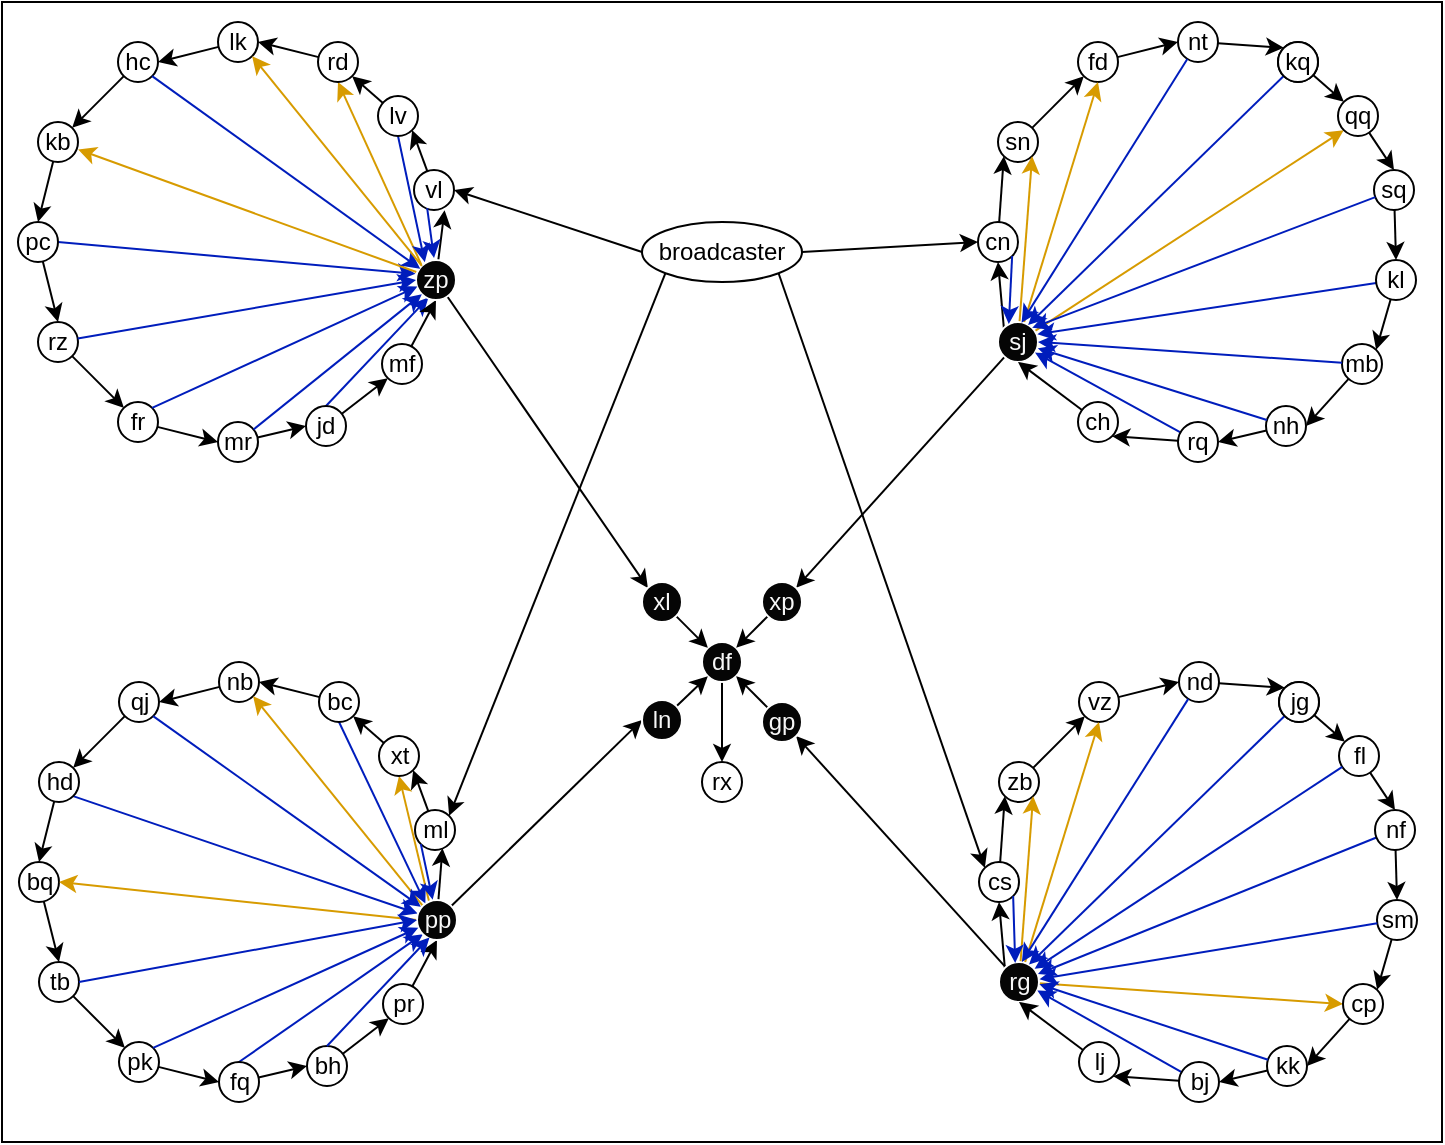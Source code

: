 <mxfile version="22.1.2" type="device">
  <diagram name="Page-1" id="7h99E_FBtP_rNtK2KSog">
    <mxGraphModel dx="1149" dy="997" grid="1" gridSize="10" guides="1" tooltips="1" connect="1" arrows="1" fold="1" page="1" pageScale="1" pageWidth="827" pageHeight="1169" math="0" shadow="0">
      <root>
        <mxCell id="0" />
        <mxCell id="1" parent="0" />
        <mxCell id="vLFiFbukNMR0kvkJJkpE-288" value="" style="rounded=0;whiteSpace=wrap;html=1;" vertex="1" parent="1">
          <mxGeometry x="80" y="30" width="720" height="570" as="geometry" />
        </mxCell>
        <mxCell id="vLFiFbukNMR0kvkJJkpE-280" style="edgeStyle=none;rounded=0;orthogonalLoop=1;jettySize=auto;html=1;entryX=1;entryY=0.5;entryDx=0;entryDy=0;exitX=0;exitY=0.5;exitDx=0;exitDy=0;" edge="1" parent="1" source="vLFiFbukNMR0kvkJJkpE-1" target="vLFiFbukNMR0kvkJJkpE-21">
          <mxGeometry relative="1" as="geometry">
            <mxPoint x="350" y="150" as="targetPoint" />
          </mxGeometry>
        </mxCell>
        <mxCell id="vLFiFbukNMR0kvkJJkpE-281" style="edgeStyle=none;rounded=0;orthogonalLoop=1;jettySize=auto;html=1;entryX=1;entryY=0;entryDx=0;entryDy=0;exitX=0;exitY=1;exitDx=0;exitDy=0;" edge="1" parent="1" source="vLFiFbukNMR0kvkJJkpE-1" target="vLFiFbukNMR0kvkJJkpE-83">
          <mxGeometry relative="1" as="geometry" />
        </mxCell>
        <mxCell id="vLFiFbukNMR0kvkJJkpE-282" style="edgeStyle=none;rounded=0;orthogonalLoop=1;jettySize=auto;html=1;entryX=0;entryY=0.5;entryDx=0;entryDy=0;exitX=1;exitY=0.5;exitDx=0;exitDy=0;" edge="1" parent="1" source="vLFiFbukNMR0kvkJJkpE-1" target="vLFiFbukNMR0kvkJJkpE-158">
          <mxGeometry relative="1" as="geometry" />
        </mxCell>
        <mxCell id="vLFiFbukNMR0kvkJJkpE-283" style="edgeStyle=none;rounded=0;orthogonalLoop=1;jettySize=auto;html=1;entryX=0;entryY=0;entryDx=0;entryDy=0;exitX=1;exitY=1;exitDx=0;exitDy=0;" edge="1" parent="1" source="vLFiFbukNMR0kvkJJkpE-1" target="vLFiFbukNMR0kvkJJkpE-223">
          <mxGeometry relative="1" as="geometry" />
        </mxCell>
        <mxCell id="vLFiFbukNMR0kvkJJkpE-1" value="broadcaster" style="ellipse;whiteSpace=wrap;html=1;" vertex="1" parent="1">
          <mxGeometry x="400" y="140" width="80" height="30" as="geometry" />
        </mxCell>
        <mxCell id="vLFiFbukNMR0kvkJJkpE-49" style="edgeStyle=none;rounded=0;orthogonalLoop=1;jettySize=auto;html=1;entryX=1;entryY=0.5;entryDx=0;entryDy=0;" edge="1" parent="1" source="vLFiFbukNMR0kvkJJkpE-2" target="vLFiFbukNMR0kvkJJkpE-12">
          <mxGeometry relative="1" as="geometry" />
        </mxCell>
        <mxCell id="vLFiFbukNMR0kvkJJkpE-2" value="lk" style="ellipse;whiteSpace=wrap;html=1;" vertex="1" parent="1">
          <mxGeometry x="188" y="40" width="20" height="20" as="geometry" />
        </mxCell>
        <mxCell id="vLFiFbukNMR0kvkJJkpE-50" style="edgeStyle=none;rounded=0;orthogonalLoop=1;jettySize=auto;html=1;entryX=1;entryY=0;entryDx=0;entryDy=0;" edge="1" parent="1" source="vLFiFbukNMR0kvkJJkpE-12" target="vLFiFbukNMR0kvkJJkpE-13">
          <mxGeometry relative="1" as="geometry" />
        </mxCell>
        <mxCell id="vLFiFbukNMR0kvkJJkpE-12" value="hc" style="ellipse;whiteSpace=wrap;html=1;" vertex="1" parent="1">
          <mxGeometry x="138" y="50" width="20" height="20" as="geometry" />
        </mxCell>
        <mxCell id="vLFiFbukNMR0kvkJJkpE-51" style="edgeStyle=none;rounded=0;orthogonalLoop=1;jettySize=auto;html=1;entryX=0.5;entryY=0;entryDx=0;entryDy=0;" edge="1" parent="1" source="vLFiFbukNMR0kvkJJkpE-13" target="vLFiFbukNMR0kvkJJkpE-14">
          <mxGeometry relative="1" as="geometry" />
        </mxCell>
        <mxCell id="vLFiFbukNMR0kvkJJkpE-13" value="kb" style="ellipse;whiteSpace=wrap;html=1;" vertex="1" parent="1">
          <mxGeometry x="98" y="90" width="20" height="20" as="geometry" />
        </mxCell>
        <mxCell id="vLFiFbukNMR0kvkJJkpE-52" style="edgeStyle=none;rounded=0;orthogonalLoop=1;jettySize=auto;html=1;entryX=0.5;entryY=0;entryDx=0;entryDy=0;" edge="1" parent="1" source="vLFiFbukNMR0kvkJJkpE-14" target="vLFiFbukNMR0kvkJJkpE-15">
          <mxGeometry relative="1" as="geometry" />
        </mxCell>
        <mxCell id="vLFiFbukNMR0kvkJJkpE-101" style="edgeStyle=none;rounded=0;orthogonalLoop=1;jettySize=auto;html=1;exitX=1;exitY=0.5;exitDx=0;exitDy=0;entryX=-0.012;entryY=0.346;entryDx=0;entryDy=0;entryPerimeter=0;fillColor=#0050ef;strokeColor=#001DBC;" edge="1" parent="1" source="vLFiFbukNMR0kvkJJkpE-14" target="vLFiFbukNMR0kvkJJkpE-20">
          <mxGeometry relative="1" as="geometry" />
        </mxCell>
        <mxCell id="vLFiFbukNMR0kvkJJkpE-14" value="pc" style="ellipse;whiteSpace=wrap;html=1;" vertex="1" parent="1">
          <mxGeometry x="88" y="140" width="20" height="20" as="geometry" />
        </mxCell>
        <mxCell id="vLFiFbukNMR0kvkJJkpE-53" style="edgeStyle=none;rounded=0;orthogonalLoop=1;jettySize=auto;html=1;entryX=0;entryY=0;entryDx=0;entryDy=0;" edge="1" parent="1" source="vLFiFbukNMR0kvkJJkpE-15" target="vLFiFbukNMR0kvkJJkpE-16">
          <mxGeometry relative="1" as="geometry" />
        </mxCell>
        <mxCell id="vLFiFbukNMR0kvkJJkpE-15" value="rz" style="ellipse;whiteSpace=wrap;html=1;" vertex="1" parent="1">
          <mxGeometry x="98" y="190" width="20" height="20" as="geometry" />
        </mxCell>
        <mxCell id="vLFiFbukNMR0kvkJJkpE-54" style="edgeStyle=none;rounded=0;orthogonalLoop=1;jettySize=auto;html=1;entryX=0;entryY=0.5;entryDx=0;entryDy=0;" edge="1" parent="1" source="vLFiFbukNMR0kvkJJkpE-16" target="vLFiFbukNMR0kvkJJkpE-17">
          <mxGeometry relative="1" as="geometry" />
        </mxCell>
        <mxCell id="vLFiFbukNMR0kvkJJkpE-16" value="fr" style="ellipse;whiteSpace=wrap;html=1;" vertex="1" parent="1">
          <mxGeometry x="138" y="230" width="20" height="20" as="geometry" />
        </mxCell>
        <mxCell id="vLFiFbukNMR0kvkJJkpE-55" style="edgeStyle=none;rounded=0;orthogonalLoop=1;jettySize=auto;html=1;entryX=0;entryY=0.5;entryDx=0;entryDy=0;" edge="1" parent="1" source="vLFiFbukNMR0kvkJJkpE-17" target="vLFiFbukNMR0kvkJJkpE-18">
          <mxGeometry relative="1" as="geometry" />
        </mxCell>
        <mxCell id="vLFiFbukNMR0kvkJJkpE-17" value="mr" style="ellipse;whiteSpace=wrap;html=1;" vertex="1" parent="1">
          <mxGeometry x="188" y="240" width="20" height="20" as="geometry" />
        </mxCell>
        <mxCell id="vLFiFbukNMR0kvkJJkpE-56" style="edgeStyle=none;rounded=0;orthogonalLoop=1;jettySize=auto;html=1;entryX=0;entryY=1;entryDx=0;entryDy=0;" edge="1" parent="1" source="vLFiFbukNMR0kvkJJkpE-18" target="vLFiFbukNMR0kvkJJkpE-19">
          <mxGeometry relative="1" as="geometry" />
        </mxCell>
        <mxCell id="vLFiFbukNMR0kvkJJkpE-104" style="edgeStyle=none;rounded=0;orthogonalLoop=1;jettySize=auto;html=1;exitX=0.5;exitY=0;exitDx=0;exitDy=0;entryX=0.311;entryY=0.94;entryDx=0;entryDy=0;entryPerimeter=0;fillColor=#0050ef;strokeColor=#001DBC;" edge="1" parent="1" source="vLFiFbukNMR0kvkJJkpE-18" target="vLFiFbukNMR0kvkJJkpE-20">
          <mxGeometry relative="1" as="geometry" />
        </mxCell>
        <mxCell id="vLFiFbukNMR0kvkJJkpE-18" value="jd" style="ellipse;whiteSpace=wrap;html=1;" vertex="1" parent="1">
          <mxGeometry x="232" y="232" width="20" height="20" as="geometry" />
        </mxCell>
        <mxCell id="vLFiFbukNMR0kvkJJkpE-57" style="edgeStyle=none;rounded=0;orthogonalLoop=1;jettySize=auto;html=1;entryX=0.5;entryY=1;entryDx=0;entryDy=0;" edge="1" parent="1" source="vLFiFbukNMR0kvkJJkpE-19" target="vLFiFbukNMR0kvkJJkpE-20">
          <mxGeometry relative="1" as="geometry" />
        </mxCell>
        <mxCell id="vLFiFbukNMR0kvkJJkpE-19" value="mf" style="ellipse;whiteSpace=wrap;html=1;" vertex="1" parent="1">
          <mxGeometry x="270" y="201" width="20" height="20" as="geometry" />
        </mxCell>
        <mxCell id="vLFiFbukNMR0kvkJJkpE-58" style="edgeStyle=none;rounded=0;orthogonalLoop=1;jettySize=auto;html=1;entryX=0.764;entryY=1.005;entryDx=0;entryDy=0;entryPerimeter=0;" edge="1" parent="1" source="vLFiFbukNMR0kvkJJkpE-20" target="vLFiFbukNMR0kvkJJkpE-21">
          <mxGeometry relative="1" as="geometry" />
        </mxCell>
        <mxCell id="vLFiFbukNMR0kvkJJkpE-106" style="edgeStyle=none;rounded=0;orthogonalLoop=1;jettySize=auto;html=1;exitX=0;exitY=0;exitDx=0;exitDy=0;entryX=0.5;entryY=1;entryDx=0;entryDy=0;fillColor=#ffe6cc;strokeColor=#d79b00;" edge="1" parent="1" source="vLFiFbukNMR0kvkJJkpE-20" target="vLFiFbukNMR0kvkJJkpE-23">
          <mxGeometry relative="1" as="geometry" />
        </mxCell>
        <mxCell id="vLFiFbukNMR0kvkJJkpE-107" style="edgeStyle=none;rounded=0;orthogonalLoop=1;jettySize=auto;html=1;exitX=0.008;exitY=0.301;exitDx=0;exitDy=0;entryX=1.004;entryY=0.686;entryDx=0;entryDy=0;exitPerimeter=0;entryPerimeter=0;fillColor=#ffe6cc;strokeColor=#d79b00;" edge="1" parent="1" source="vLFiFbukNMR0kvkJJkpE-20" target="vLFiFbukNMR0kvkJJkpE-13">
          <mxGeometry relative="1" as="geometry" />
        </mxCell>
        <mxCell id="vLFiFbukNMR0kvkJJkpE-270" style="edgeStyle=none;rounded=0;orthogonalLoop=1;jettySize=auto;html=1;entryX=0;entryY=0;entryDx=0;entryDy=0;" edge="1" parent="1" source="vLFiFbukNMR0kvkJJkpE-20" target="vLFiFbukNMR0kvkJJkpE-268">
          <mxGeometry relative="1" as="geometry" />
        </mxCell>
        <mxCell id="vLFiFbukNMR0kvkJJkpE-20" value="zp" style="ellipse;whiteSpace=wrap;html=1;fillStyle=auto;fillColor=#050505;strokeColor=#FFFFFF;fontColor=#F7F7F7;" vertex="1" parent="1">
          <mxGeometry x="287" y="159" width="20" height="20" as="geometry" />
        </mxCell>
        <mxCell id="vLFiFbukNMR0kvkJJkpE-59" style="edgeStyle=none;rounded=0;orthogonalLoop=1;jettySize=auto;html=1;entryX=1;entryY=1;entryDx=0;entryDy=0;" edge="1" parent="1" source="vLFiFbukNMR0kvkJJkpE-21" target="vLFiFbukNMR0kvkJJkpE-22">
          <mxGeometry relative="1" as="geometry" />
        </mxCell>
        <mxCell id="vLFiFbukNMR0kvkJJkpE-21" value="vl" style="ellipse;whiteSpace=wrap;html=1;" vertex="1" parent="1">
          <mxGeometry x="286" y="114" width="20" height="20" as="geometry" />
        </mxCell>
        <mxCell id="vLFiFbukNMR0kvkJJkpE-60" style="edgeStyle=none;rounded=0;orthogonalLoop=1;jettySize=auto;html=1;entryX=1;entryY=1;entryDx=0;entryDy=0;" edge="1" parent="1" source="vLFiFbukNMR0kvkJJkpE-22" target="vLFiFbukNMR0kvkJJkpE-23">
          <mxGeometry relative="1" as="geometry" />
        </mxCell>
        <mxCell id="vLFiFbukNMR0kvkJJkpE-99" style="edgeStyle=none;rounded=0;orthogonalLoop=1;jettySize=auto;html=1;exitX=0.5;exitY=1;exitDx=0;exitDy=0;entryX=0.22;entryY=0.054;entryDx=0;entryDy=0;entryPerimeter=0;fillColor=#0050ef;strokeColor=#001DBC;" edge="1" parent="1" source="vLFiFbukNMR0kvkJJkpE-22" target="vLFiFbukNMR0kvkJJkpE-20">
          <mxGeometry relative="1" as="geometry">
            <mxPoint x="290" y="160" as="targetPoint" />
          </mxGeometry>
        </mxCell>
        <mxCell id="vLFiFbukNMR0kvkJJkpE-22" value="lv" style="ellipse;whiteSpace=wrap;html=1;" vertex="1" parent="1">
          <mxGeometry x="268" y="77" width="20" height="20" as="geometry" />
        </mxCell>
        <mxCell id="vLFiFbukNMR0kvkJJkpE-61" style="edgeStyle=none;rounded=0;orthogonalLoop=1;jettySize=auto;html=1;entryX=1;entryY=0.5;entryDx=0;entryDy=0;" edge="1" parent="1" source="vLFiFbukNMR0kvkJJkpE-23" target="vLFiFbukNMR0kvkJJkpE-2">
          <mxGeometry relative="1" as="geometry" />
        </mxCell>
        <mxCell id="vLFiFbukNMR0kvkJJkpE-23" value="rd" style="ellipse;whiteSpace=wrap;html=1;" vertex="1" parent="1">
          <mxGeometry x="238" y="50" width="20" height="20" as="geometry" />
        </mxCell>
        <mxCell id="vLFiFbukNMR0kvkJJkpE-62" style="edgeStyle=none;rounded=0;orthogonalLoop=1;jettySize=auto;html=1;entryX=1;entryY=0.5;entryDx=0;entryDy=0;" edge="1" parent="1" source="vLFiFbukNMR0kvkJJkpE-63" target="vLFiFbukNMR0kvkJJkpE-65">
          <mxGeometry relative="1" as="geometry" />
        </mxCell>
        <mxCell id="vLFiFbukNMR0kvkJJkpE-63" value="nb" style="ellipse;whiteSpace=wrap;html=1;" vertex="1" parent="1">
          <mxGeometry x="188.5" y="360" width="20" height="20" as="geometry" />
        </mxCell>
        <mxCell id="vLFiFbukNMR0kvkJJkpE-64" style="edgeStyle=none;rounded=0;orthogonalLoop=1;jettySize=auto;html=1;entryX=1;entryY=0;entryDx=0;entryDy=0;" edge="1" parent="1" source="vLFiFbukNMR0kvkJJkpE-65" target="vLFiFbukNMR0kvkJJkpE-67">
          <mxGeometry relative="1" as="geometry" />
        </mxCell>
        <mxCell id="vLFiFbukNMR0kvkJJkpE-65" value="qj" style="ellipse;whiteSpace=wrap;html=1;" vertex="1" parent="1">
          <mxGeometry x="138.5" y="370" width="20" height="20" as="geometry" />
        </mxCell>
        <mxCell id="vLFiFbukNMR0kvkJJkpE-66" style="edgeStyle=none;rounded=0;orthogonalLoop=1;jettySize=auto;html=1;entryX=0.5;entryY=0;entryDx=0;entryDy=0;" edge="1" parent="1" source="vLFiFbukNMR0kvkJJkpE-67" target="vLFiFbukNMR0kvkJJkpE-69">
          <mxGeometry relative="1" as="geometry" />
        </mxCell>
        <mxCell id="vLFiFbukNMR0kvkJJkpE-141" style="edgeStyle=none;rounded=0;orthogonalLoop=1;jettySize=auto;html=1;exitX=1;exitY=1;exitDx=0;exitDy=0;entryX=0.016;entryY=0.339;entryDx=0;entryDy=0;entryPerimeter=0;fillColor=#0050ef;strokeColor=#001DBC;" edge="1" parent="1" source="vLFiFbukNMR0kvkJJkpE-67" target="vLFiFbukNMR0kvkJJkpE-81">
          <mxGeometry relative="1" as="geometry" />
        </mxCell>
        <mxCell id="vLFiFbukNMR0kvkJJkpE-67" value="hd" style="ellipse;whiteSpace=wrap;html=1;" vertex="1" parent="1">
          <mxGeometry x="98.5" y="410" width="20" height="20" as="geometry" />
        </mxCell>
        <mxCell id="vLFiFbukNMR0kvkJJkpE-68" style="edgeStyle=none;rounded=0;orthogonalLoop=1;jettySize=auto;html=1;entryX=0.5;entryY=0;entryDx=0;entryDy=0;" edge="1" parent="1" source="vLFiFbukNMR0kvkJJkpE-69" target="vLFiFbukNMR0kvkJJkpE-71">
          <mxGeometry relative="1" as="geometry" />
        </mxCell>
        <mxCell id="vLFiFbukNMR0kvkJJkpE-69" value="bq" style="ellipse;whiteSpace=wrap;html=1;" vertex="1" parent="1">
          <mxGeometry x="88.5" y="460" width="20" height="20" as="geometry" />
        </mxCell>
        <mxCell id="vLFiFbukNMR0kvkJJkpE-70" style="edgeStyle=none;rounded=0;orthogonalLoop=1;jettySize=auto;html=1;entryX=0;entryY=0;entryDx=0;entryDy=0;" edge="1" parent="1" source="vLFiFbukNMR0kvkJJkpE-71" target="vLFiFbukNMR0kvkJJkpE-73">
          <mxGeometry relative="1" as="geometry" />
        </mxCell>
        <mxCell id="vLFiFbukNMR0kvkJJkpE-71" value="tb" style="ellipse;whiteSpace=wrap;html=1;" vertex="1" parent="1">
          <mxGeometry x="98.5" y="510" width="20" height="20" as="geometry" />
        </mxCell>
        <mxCell id="vLFiFbukNMR0kvkJJkpE-72" style="edgeStyle=none;rounded=0;orthogonalLoop=1;jettySize=auto;html=1;entryX=0;entryY=0.5;entryDx=0;entryDy=0;" edge="1" parent="1" source="vLFiFbukNMR0kvkJJkpE-73" target="vLFiFbukNMR0kvkJJkpE-75">
          <mxGeometry relative="1" as="geometry" />
        </mxCell>
        <mxCell id="vLFiFbukNMR0kvkJJkpE-73" value="pk" style="ellipse;whiteSpace=wrap;html=1;" vertex="1" parent="1">
          <mxGeometry x="138.5" y="550" width="20" height="20" as="geometry" />
        </mxCell>
        <mxCell id="vLFiFbukNMR0kvkJJkpE-74" style="edgeStyle=none;rounded=0;orthogonalLoop=1;jettySize=auto;html=1;entryX=0;entryY=0.5;entryDx=0;entryDy=0;" edge="1" parent="1" source="vLFiFbukNMR0kvkJJkpE-75" target="vLFiFbukNMR0kvkJJkpE-77">
          <mxGeometry relative="1" as="geometry" />
        </mxCell>
        <mxCell id="vLFiFbukNMR0kvkJJkpE-144" style="edgeStyle=none;rounded=0;orthogonalLoop=1;jettySize=auto;html=1;exitX=0.5;exitY=0;exitDx=0;exitDy=0;entryX=0;entryY=1;entryDx=0;entryDy=0;fillColor=#0050ef;strokeColor=#001DBC;" edge="1" parent="1" source="vLFiFbukNMR0kvkJJkpE-75" target="vLFiFbukNMR0kvkJJkpE-81">
          <mxGeometry relative="1" as="geometry" />
        </mxCell>
        <mxCell id="vLFiFbukNMR0kvkJJkpE-75" value="fq" style="ellipse;whiteSpace=wrap;html=1;" vertex="1" parent="1">
          <mxGeometry x="188.5" y="560" width="20" height="20" as="geometry" />
        </mxCell>
        <mxCell id="vLFiFbukNMR0kvkJJkpE-76" style="edgeStyle=none;rounded=0;orthogonalLoop=1;jettySize=auto;html=1;entryX=0;entryY=1;entryDx=0;entryDy=0;" edge="1" parent="1" source="vLFiFbukNMR0kvkJJkpE-77" target="vLFiFbukNMR0kvkJJkpE-79">
          <mxGeometry relative="1" as="geometry" />
        </mxCell>
        <mxCell id="vLFiFbukNMR0kvkJJkpE-77" value="bh" style="ellipse;whiteSpace=wrap;html=1;" vertex="1" parent="1">
          <mxGeometry x="232.5" y="552" width="20" height="20" as="geometry" />
        </mxCell>
        <mxCell id="vLFiFbukNMR0kvkJJkpE-78" style="edgeStyle=none;rounded=0;orthogonalLoop=1;jettySize=auto;html=1;entryX=0.5;entryY=1;entryDx=0;entryDy=0;" edge="1" parent="1" source="vLFiFbukNMR0kvkJJkpE-79" target="vLFiFbukNMR0kvkJJkpE-81">
          <mxGeometry relative="1" as="geometry" />
        </mxCell>
        <mxCell id="vLFiFbukNMR0kvkJJkpE-79" value="pr" style="ellipse;whiteSpace=wrap;html=1;" vertex="1" parent="1">
          <mxGeometry x="270.5" y="521" width="20" height="20" as="geometry" />
        </mxCell>
        <mxCell id="vLFiFbukNMR0kvkJJkpE-80" style="edgeStyle=none;rounded=0;orthogonalLoop=1;jettySize=auto;html=1;entryX=0.686;entryY=0.956;entryDx=0;entryDy=0;entryPerimeter=0;" edge="1" parent="1" source="vLFiFbukNMR0kvkJJkpE-81" target="vLFiFbukNMR0kvkJJkpE-83">
          <mxGeometry relative="1" as="geometry" />
        </mxCell>
        <mxCell id="vLFiFbukNMR0kvkJJkpE-146" style="edgeStyle=none;rounded=0;orthogonalLoop=1;jettySize=auto;html=1;exitX=0.3;exitY=0.03;exitDx=0;exitDy=0;entryX=0.5;entryY=1;entryDx=0;entryDy=0;exitPerimeter=0;fillColor=#ffe6cc;strokeColor=#d79b00;" edge="1" parent="1" source="vLFiFbukNMR0kvkJJkpE-81" target="vLFiFbukNMR0kvkJJkpE-85">
          <mxGeometry relative="1" as="geometry" />
        </mxCell>
        <mxCell id="vLFiFbukNMR0kvkJJkpE-147" style="edgeStyle=none;rounded=0;orthogonalLoop=1;jettySize=auto;html=1;exitX=0;exitY=0;exitDx=0;exitDy=0;entryX=1;entryY=1;entryDx=0;entryDy=0;fillColor=#ffe6cc;strokeColor=#d79b00;" edge="1" parent="1" source="vLFiFbukNMR0kvkJJkpE-81" target="vLFiFbukNMR0kvkJJkpE-63">
          <mxGeometry relative="1" as="geometry" />
        </mxCell>
        <mxCell id="vLFiFbukNMR0kvkJJkpE-148" style="edgeStyle=none;rounded=0;orthogonalLoop=1;jettySize=auto;html=1;exitX=0;exitY=0.5;exitDx=0;exitDy=0;entryX=1;entryY=0.5;entryDx=0;entryDy=0;fillColor=#ffe6cc;strokeColor=#d79b00;" edge="1" parent="1" source="vLFiFbukNMR0kvkJJkpE-81" target="vLFiFbukNMR0kvkJJkpE-69">
          <mxGeometry relative="1" as="geometry" />
        </mxCell>
        <mxCell id="vLFiFbukNMR0kvkJJkpE-272" style="edgeStyle=none;rounded=0;orthogonalLoop=1;jettySize=auto;html=1;entryX=0;entryY=0.5;entryDx=0;entryDy=0;" edge="1" parent="1" source="vLFiFbukNMR0kvkJJkpE-81" target="vLFiFbukNMR0kvkJJkpE-271">
          <mxGeometry relative="1" as="geometry" />
        </mxCell>
        <mxCell id="vLFiFbukNMR0kvkJJkpE-81" value="pp" style="ellipse;whiteSpace=wrap;html=1;fillColor=#050505;strokeColor=#FFFFFF;fontColor=#F7F7F7;" vertex="1" parent="1">
          <mxGeometry x="287.5" y="479" width="20" height="20" as="geometry" />
        </mxCell>
        <mxCell id="vLFiFbukNMR0kvkJJkpE-82" style="edgeStyle=none;rounded=0;orthogonalLoop=1;jettySize=auto;html=1;entryX=1;entryY=1;entryDx=0;entryDy=0;" edge="1" parent="1" source="vLFiFbukNMR0kvkJJkpE-83" target="vLFiFbukNMR0kvkJJkpE-85">
          <mxGeometry relative="1" as="geometry" />
        </mxCell>
        <mxCell id="vLFiFbukNMR0kvkJJkpE-83" value="ml" style="ellipse;whiteSpace=wrap;html=1;" vertex="1" parent="1">
          <mxGeometry x="286.5" y="434" width="20" height="20" as="geometry" />
        </mxCell>
        <mxCell id="vLFiFbukNMR0kvkJJkpE-84" style="edgeStyle=none;rounded=0;orthogonalLoop=1;jettySize=auto;html=1;entryX=1;entryY=1;entryDx=0;entryDy=0;" edge="1" parent="1" source="vLFiFbukNMR0kvkJJkpE-85" target="vLFiFbukNMR0kvkJJkpE-87">
          <mxGeometry relative="1" as="geometry" />
        </mxCell>
        <mxCell id="vLFiFbukNMR0kvkJJkpE-85" value="xt" style="ellipse;whiteSpace=wrap;html=1;" vertex="1" parent="1">
          <mxGeometry x="268.5" y="397" width="20" height="20" as="geometry" />
        </mxCell>
        <mxCell id="vLFiFbukNMR0kvkJJkpE-86" style="edgeStyle=none;rounded=0;orthogonalLoop=1;jettySize=auto;html=1;entryX=1;entryY=0.5;entryDx=0;entryDy=0;" edge="1" parent="1" source="vLFiFbukNMR0kvkJJkpE-87" target="vLFiFbukNMR0kvkJJkpE-63">
          <mxGeometry relative="1" as="geometry" />
        </mxCell>
        <mxCell id="vLFiFbukNMR0kvkJJkpE-139" style="edgeStyle=none;rounded=0;orthogonalLoop=1;jettySize=auto;html=1;exitX=0.5;exitY=1;exitDx=0;exitDy=0;entryX=0.209;entryY=0.084;entryDx=0;entryDy=0;entryPerimeter=0;fillColor=#0050ef;strokeColor=#001DBC;" edge="1" parent="1" source="vLFiFbukNMR0kvkJJkpE-87" target="vLFiFbukNMR0kvkJJkpE-81">
          <mxGeometry relative="1" as="geometry" />
        </mxCell>
        <mxCell id="vLFiFbukNMR0kvkJJkpE-87" value="bc" style="ellipse;whiteSpace=wrap;html=1;" vertex="1" parent="1">
          <mxGeometry x="238.5" y="370" width="20" height="20" as="geometry" />
        </mxCell>
        <mxCell id="vLFiFbukNMR0kvkJJkpE-98" style="edgeStyle=none;rounded=0;orthogonalLoop=1;jettySize=auto;html=1;exitX=0.329;exitY=0.955;exitDx=0;exitDy=0;exitPerimeter=0;fillColor=#0050ef;strokeColor=#001DBC;" edge="1" parent="1" source="vLFiFbukNMR0kvkJJkpE-21">
          <mxGeometry relative="1" as="geometry">
            <mxPoint x="296" y="158" as="targetPoint" />
          </mxGeometry>
        </mxCell>
        <mxCell id="vLFiFbukNMR0kvkJJkpE-100" style="edgeStyle=none;rounded=0;orthogonalLoop=1;jettySize=auto;html=1;exitX=1;exitY=1;exitDx=0;exitDy=0;entryX=0.107;entryY=0.221;entryDx=0;entryDy=0;entryPerimeter=0;fillColor=#0050ef;strokeColor=#001DBC;" edge="1" parent="1" source="vLFiFbukNMR0kvkJJkpE-12" target="vLFiFbukNMR0kvkJJkpE-20">
          <mxGeometry relative="1" as="geometry" />
        </mxCell>
        <mxCell id="vLFiFbukNMR0kvkJJkpE-102" style="edgeStyle=none;rounded=0;orthogonalLoop=1;jettySize=auto;html=1;entryX=0;entryY=0.5;entryDx=0;entryDy=0;fillColor=#0050ef;strokeColor=#001DBC;" edge="1" parent="1" source="vLFiFbukNMR0kvkJJkpE-15" target="vLFiFbukNMR0kvkJJkpE-20">
          <mxGeometry relative="1" as="geometry">
            <mxPoint x="287" y="173" as="targetPoint" />
          </mxGeometry>
        </mxCell>
        <mxCell id="vLFiFbukNMR0kvkJJkpE-103" style="edgeStyle=none;rounded=0;orthogonalLoop=1;jettySize=auto;html=1;entryX=0;entryY=1;entryDx=0;entryDy=0;fillColor=#0050ef;strokeColor=#001DBC;" edge="1" parent="1" source="vLFiFbukNMR0kvkJJkpE-17" target="vLFiFbukNMR0kvkJJkpE-20">
          <mxGeometry relative="1" as="geometry">
            <mxPoint x="280" y="180" as="targetPoint" />
          </mxGeometry>
        </mxCell>
        <mxCell id="vLFiFbukNMR0kvkJJkpE-105" style="edgeStyle=none;rounded=0;orthogonalLoop=1;jettySize=auto;html=1;exitX=1;exitY=0;exitDx=0;exitDy=0;entryX=0.033;entryY=0.665;entryDx=0;entryDy=0;entryPerimeter=0;fillColor=#0050ef;strokeColor=#001DBC;" edge="1" parent="1" source="vLFiFbukNMR0kvkJJkpE-16" target="vLFiFbukNMR0kvkJJkpE-20">
          <mxGeometry relative="1" as="geometry" />
        </mxCell>
        <mxCell id="vLFiFbukNMR0kvkJJkpE-108" style="edgeStyle=none;rounded=0;orthogonalLoop=1;jettySize=auto;html=1;exitX=0;exitY=0;exitDx=0;exitDy=0;entryX=1;entryY=1;entryDx=0;entryDy=0;fillColor=#ffe6cc;strokeColor=#d79b00;" edge="1" parent="1" source="vLFiFbukNMR0kvkJJkpE-20" target="vLFiFbukNMR0kvkJJkpE-2">
          <mxGeometry relative="1" as="geometry" />
        </mxCell>
        <mxCell id="vLFiFbukNMR0kvkJJkpE-138" style="edgeStyle=none;rounded=0;orthogonalLoop=1;jettySize=auto;html=1;exitX=0;exitY=1;exitDx=0;exitDy=0;entryX=0.391;entryY=-0.008;entryDx=0;entryDy=0;entryPerimeter=0;fillColor=#0050ef;strokeColor=#001DBC;" edge="1" parent="1" source="vLFiFbukNMR0kvkJJkpE-83" target="vLFiFbukNMR0kvkJJkpE-81">
          <mxGeometry relative="1" as="geometry" />
        </mxCell>
        <mxCell id="vLFiFbukNMR0kvkJJkpE-140" style="edgeStyle=none;rounded=0;orthogonalLoop=1;jettySize=auto;html=1;exitX=1;exitY=1;exitDx=0;exitDy=0;entryX=0.097;entryY=0.169;entryDx=0;entryDy=0;entryPerimeter=0;fillColor=#0050ef;strokeColor=#001DBC;" edge="1" parent="1" source="vLFiFbukNMR0kvkJJkpE-65" target="vLFiFbukNMR0kvkJJkpE-81">
          <mxGeometry relative="1" as="geometry" />
        </mxCell>
        <mxCell id="vLFiFbukNMR0kvkJJkpE-142" style="edgeStyle=none;rounded=0;orthogonalLoop=1;jettySize=auto;html=1;exitX=1;exitY=0.5;exitDx=0;exitDy=0;entryX=0;entryY=0.5;entryDx=0;entryDy=0;fillColor=#0050ef;strokeColor=#001DBC;" edge="1" parent="1" source="vLFiFbukNMR0kvkJJkpE-71" target="vLFiFbukNMR0kvkJJkpE-81">
          <mxGeometry relative="1" as="geometry" />
        </mxCell>
        <mxCell id="vLFiFbukNMR0kvkJJkpE-143" style="edgeStyle=none;rounded=0;orthogonalLoop=1;jettySize=auto;html=1;exitX=1;exitY=0;exitDx=0;exitDy=0;entryX=0.032;entryY=0.694;entryDx=0;entryDy=0;entryPerimeter=0;fillColor=#0050ef;strokeColor=#001DBC;" edge="1" parent="1" source="vLFiFbukNMR0kvkJJkpE-73" target="vLFiFbukNMR0kvkJJkpE-81">
          <mxGeometry relative="1" as="geometry" />
        </mxCell>
        <mxCell id="vLFiFbukNMR0kvkJJkpE-145" style="edgeStyle=none;rounded=0;orthogonalLoop=1;jettySize=auto;html=1;exitX=0.5;exitY=0;exitDx=0;exitDy=0;entryX=0.311;entryY=0.937;entryDx=0;entryDy=0;entryPerimeter=0;fillColor=#0050ef;strokeColor=#001DBC;" edge="1" parent="1" source="vLFiFbukNMR0kvkJJkpE-77" target="vLFiFbukNMR0kvkJJkpE-81">
          <mxGeometry relative="1" as="geometry" />
        </mxCell>
        <mxCell id="vLFiFbukNMR0kvkJJkpE-193" style="edgeStyle=none;rounded=0;orthogonalLoop=1;jettySize=auto;html=1;entryX=0;entryY=0;entryDx=0;entryDy=0;" edge="1" parent="1" source="vLFiFbukNMR0kvkJJkpE-151" target="vLFiFbukNMR0kvkJJkpE-187">
          <mxGeometry relative="1" as="geometry" />
        </mxCell>
        <mxCell id="vLFiFbukNMR0kvkJJkpE-151" value="nt" style="ellipse;whiteSpace=wrap;html=1;" vertex="1" parent="1">
          <mxGeometry x="668" y="40" width="20" height="20" as="geometry" />
        </mxCell>
        <mxCell id="vLFiFbukNMR0kvkJJkpE-192" style="edgeStyle=none;rounded=0;orthogonalLoop=1;jettySize=auto;html=1;entryX=0;entryY=0.5;entryDx=0;entryDy=0;" edge="1" parent="1" source="vLFiFbukNMR0kvkJJkpE-153" target="vLFiFbukNMR0kvkJJkpE-151">
          <mxGeometry relative="1" as="geometry" />
        </mxCell>
        <mxCell id="vLFiFbukNMR0kvkJJkpE-153" value="fd" style="ellipse;whiteSpace=wrap;html=1;" vertex="1" parent="1">
          <mxGeometry x="618" y="50" width="20" height="20" as="geometry" />
        </mxCell>
        <mxCell id="vLFiFbukNMR0kvkJJkpE-191" style="edgeStyle=none;rounded=0;orthogonalLoop=1;jettySize=auto;html=1;entryX=0;entryY=1;entryDx=0;entryDy=0;" edge="1" parent="1" source="vLFiFbukNMR0kvkJJkpE-156" target="vLFiFbukNMR0kvkJJkpE-153">
          <mxGeometry relative="1" as="geometry" />
        </mxCell>
        <mxCell id="vLFiFbukNMR0kvkJJkpE-156" value="sn" style="ellipse;whiteSpace=wrap;html=1;" vertex="1" parent="1">
          <mxGeometry x="578" y="90" width="20" height="20" as="geometry" />
        </mxCell>
        <mxCell id="vLFiFbukNMR0kvkJJkpE-190" style="edgeStyle=none;rounded=0;orthogonalLoop=1;jettySize=auto;html=1;entryX=0;entryY=1;entryDx=0;entryDy=0;" edge="1" parent="1" source="vLFiFbukNMR0kvkJJkpE-158" target="vLFiFbukNMR0kvkJJkpE-156">
          <mxGeometry relative="1" as="geometry" />
        </mxCell>
        <mxCell id="vLFiFbukNMR0kvkJJkpE-158" value="cn" style="ellipse;whiteSpace=wrap;html=1;" vertex="1" parent="1">
          <mxGeometry x="568" y="140" width="20" height="20" as="geometry" />
        </mxCell>
        <mxCell id="vLFiFbukNMR0kvkJJkpE-202" style="edgeStyle=none;rounded=0;orthogonalLoop=1;jettySize=auto;html=1;entryX=0.5;entryY=1;entryDx=0;entryDy=0;exitX=0;exitY=0;exitDx=0;exitDy=0;" edge="1" parent="1" source="vLFiFbukNMR0kvkJJkpE-160" target="vLFiFbukNMR0kvkJJkpE-158">
          <mxGeometry relative="1" as="geometry" />
        </mxCell>
        <mxCell id="vLFiFbukNMR0kvkJJkpE-212" style="edgeStyle=none;rounded=0;orthogonalLoop=1;jettySize=auto;html=1;entryX=1;entryY=1;entryDx=0;entryDy=0;fillColor=#ffe6cc;strokeColor=#d79b00;" edge="1" parent="1" source="vLFiFbukNMR0kvkJJkpE-160" target="vLFiFbukNMR0kvkJJkpE-156">
          <mxGeometry relative="1" as="geometry" />
        </mxCell>
        <mxCell id="vLFiFbukNMR0kvkJJkpE-214" style="edgeStyle=none;rounded=0;orthogonalLoop=1;jettySize=auto;html=1;entryX=0.5;entryY=1;entryDx=0;entryDy=0;fillColor=#ffe6cc;strokeColor=#d79b00;" edge="1" parent="1" source="vLFiFbukNMR0kvkJJkpE-160" target="vLFiFbukNMR0kvkJJkpE-153">
          <mxGeometry relative="1" as="geometry" />
        </mxCell>
        <mxCell id="vLFiFbukNMR0kvkJJkpE-215" style="edgeStyle=none;rounded=0;orthogonalLoop=1;jettySize=auto;html=1;entryX=0;entryY=1;entryDx=0;entryDy=0;fillColor=#ffe6cc;strokeColor=#d79b00;" edge="1" parent="1" source="vLFiFbukNMR0kvkJJkpE-160" target="vLFiFbukNMR0kvkJJkpE-178">
          <mxGeometry relative="1" as="geometry" />
        </mxCell>
        <mxCell id="vLFiFbukNMR0kvkJJkpE-275" style="edgeStyle=none;rounded=0;orthogonalLoop=1;jettySize=auto;html=1;entryX=1;entryY=0;entryDx=0;entryDy=0;" edge="1" parent="1" source="vLFiFbukNMR0kvkJJkpE-160" target="vLFiFbukNMR0kvkJJkpE-274">
          <mxGeometry relative="1" as="geometry" />
        </mxCell>
        <mxCell id="vLFiFbukNMR0kvkJJkpE-160" value="sj" style="ellipse;whiteSpace=wrap;html=1;fillColor=#050505;strokeColor=#FFFFFF;fontColor=#F7F7F7;" vertex="1" parent="1">
          <mxGeometry x="578" y="190" width="20" height="20" as="geometry" />
        </mxCell>
        <mxCell id="vLFiFbukNMR0kvkJJkpE-201" style="edgeStyle=none;rounded=0;orthogonalLoop=1;jettySize=auto;html=1;entryX=0.5;entryY=1;entryDx=0;entryDy=0;" edge="1" parent="1" source="vLFiFbukNMR0kvkJJkpE-162" target="vLFiFbukNMR0kvkJJkpE-160">
          <mxGeometry relative="1" as="geometry" />
        </mxCell>
        <mxCell id="vLFiFbukNMR0kvkJJkpE-162" value="ch" style="ellipse;whiteSpace=wrap;html=1;" vertex="1" parent="1">
          <mxGeometry x="618" y="230" width="20" height="20" as="geometry" />
        </mxCell>
        <mxCell id="vLFiFbukNMR0kvkJJkpE-200" style="edgeStyle=none;rounded=0;orthogonalLoop=1;jettySize=auto;html=1;entryX=1;entryY=1;entryDx=0;entryDy=0;" edge="1" parent="1" source="vLFiFbukNMR0kvkJJkpE-165" target="vLFiFbukNMR0kvkJJkpE-162">
          <mxGeometry relative="1" as="geometry" />
        </mxCell>
        <mxCell id="vLFiFbukNMR0kvkJJkpE-211" style="edgeStyle=none;rounded=0;orthogonalLoop=1;jettySize=auto;html=1;entryX=0.925;entryY=0.764;entryDx=0;entryDy=0;entryPerimeter=0;fillColor=#0050ef;strokeColor=#001DBC;" edge="1" parent="1" source="vLFiFbukNMR0kvkJJkpE-165" target="vLFiFbukNMR0kvkJJkpE-160">
          <mxGeometry relative="1" as="geometry">
            <mxPoint x="600" y="210" as="targetPoint" />
          </mxGeometry>
        </mxCell>
        <mxCell id="vLFiFbukNMR0kvkJJkpE-165" value="rq" style="ellipse;whiteSpace=wrap;html=1;" vertex="1" parent="1">
          <mxGeometry x="668" y="240" width="20" height="20" as="geometry" />
        </mxCell>
        <mxCell id="vLFiFbukNMR0kvkJJkpE-199" style="edgeStyle=none;rounded=0;orthogonalLoop=1;jettySize=auto;html=1;entryX=1;entryY=0.5;entryDx=0;entryDy=0;" edge="1" parent="1" source="vLFiFbukNMR0kvkJJkpE-167" target="vLFiFbukNMR0kvkJJkpE-165">
          <mxGeometry relative="1" as="geometry" />
        </mxCell>
        <mxCell id="vLFiFbukNMR0kvkJJkpE-167" value="nh" style="ellipse;whiteSpace=wrap;html=1;" vertex="1" parent="1">
          <mxGeometry x="712" y="232" width="20" height="20" as="geometry" />
        </mxCell>
        <mxCell id="vLFiFbukNMR0kvkJJkpE-198" style="edgeStyle=none;rounded=0;orthogonalLoop=1;jettySize=auto;html=1;entryX=1;entryY=0.5;entryDx=0;entryDy=0;" edge="1" parent="1" source="vLFiFbukNMR0kvkJJkpE-169" target="vLFiFbukNMR0kvkJJkpE-167">
          <mxGeometry relative="1" as="geometry" />
        </mxCell>
        <mxCell id="vLFiFbukNMR0kvkJJkpE-169" value="mb" style="ellipse;whiteSpace=wrap;html=1;" vertex="1" parent="1">
          <mxGeometry x="750" y="201" width="20" height="20" as="geometry" />
        </mxCell>
        <mxCell id="vLFiFbukNMR0kvkJJkpE-197" style="edgeStyle=none;rounded=0;orthogonalLoop=1;jettySize=auto;html=1;entryX=1;entryY=0;entryDx=0;entryDy=0;" edge="1" parent="1" source="vLFiFbukNMR0kvkJJkpE-174" target="vLFiFbukNMR0kvkJJkpE-169">
          <mxGeometry relative="1" as="geometry" />
        </mxCell>
        <mxCell id="vLFiFbukNMR0kvkJJkpE-208" style="edgeStyle=none;rounded=0;orthogonalLoop=1;jettySize=auto;html=1;entryX=0.985;entryY=0.304;entryDx=0;entryDy=0;entryPerimeter=0;fillColor=#0050ef;strokeColor=#001DBC;" edge="1" parent="1" source="vLFiFbukNMR0kvkJJkpE-174" target="vLFiFbukNMR0kvkJJkpE-160">
          <mxGeometry relative="1" as="geometry" />
        </mxCell>
        <mxCell id="vLFiFbukNMR0kvkJJkpE-174" value="kl" style="ellipse;whiteSpace=wrap;html=1;" vertex="1" parent="1">
          <mxGeometry x="767" y="159" width="20" height="20" as="geometry" />
        </mxCell>
        <mxCell id="vLFiFbukNMR0kvkJJkpE-196" style="edgeStyle=none;rounded=0;orthogonalLoop=1;jettySize=auto;html=1;entryX=0.5;entryY=0;entryDx=0;entryDy=0;" edge="1" parent="1" source="vLFiFbukNMR0kvkJJkpE-176" target="vLFiFbukNMR0kvkJJkpE-174">
          <mxGeometry relative="1" as="geometry" />
        </mxCell>
        <mxCell id="vLFiFbukNMR0kvkJJkpE-176" value="sq" style="ellipse;whiteSpace=wrap;html=1;" vertex="1" parent="1">
          <mxGeometry x="766" y="114" width="20" height="20" as="geometry" />
        </mxCell>
        <mxCell id="vLFiFbukNMR0kvkJJkpE-195" style="edgeStyle=none;rounded=0;orthogonalLoop=1;jettySize=auto;html=1;entryX=0.5;entryY=0;entryDx=0;entryDy=0;" edge="1" parent="1" source="vLFiFbukNMR0kvkJJkpE-178" target="vLFiFbukNMR0kvkJJkpE-176">
          <mxGeometry relative="1" as="geometry" />
        </mxCell>
        <mxCell id="vLFiFbukNMR0kvkJJkpE-178" value="qq" style="ellipse;whiteSpace=wrap;html=1;" vertex="1" parent="1">
          <mxGeometry x="748" y="77" width="20" height="20" as="geometry" />
        </mxCell>
        <mxCell id="vLFiFbukNMR0kvkJJkpE-181" value="nh" style="ellipse;whiteSpace=wrap;html=1;" vertex="1" parent="1">
          <mxGeometry x="718" y="50" width="20" height="20" as="geometry" />
        </mxCell>
        <mxCell id="vLFiFbukNMR0kvkJJkpE-194" style="edgeStyle=none;rounded=0;orthogonalLoop=1;jettySize=auto;html=1;entryX=0;entryY=0;entryDx=0;entryDy=0;" edge="1" parent="1" source="vLFiFbukNMR0kvkJJkpE-187" target="vLFiFbukNMR0kvkJJkpE-178">
          <mxGeometry relative="1" as="geometry" />
        </mxCell>
        <mxCell id="vLFiFbukNMR0kvkJJkpE-206" style="edgeStyle=none;rounded=0;orthogonalLoop=1;jettySize=auto;html=1;entryX=0.752;entryY=0.078;entryDx=0;entryDy=0;entryPerimeter=0;fillColor=#0050ef;strokeColor=#001DBC;" edge="1" parent="1" source="vLFiFbukNMR0kvkJJkpE-187" target="vLFiFbukNMR0kvkJJkpE-160">
          <mxGeometry relative="1" as="geometry" />
        </mxCell>
        <mxCell id="vLFiFbukNMR0kvkJJkpE-187" value="kq" style="ellipse;whiteSpace=wrap;html=1;" vertex="1" parent="1">
          <mxGeometry x="718" y="50" width="20" height="20" as="geometry" />
        </mxCell>
        <mxCell id="vLFiFbukNMR0kvkJJkpE-203" style="edgeStyle=none;rounded=0;orthogonalLoop=1;jettySize=auto;html=1;exitX=1;exitY=1;exitDx=0;exitDy=0;entryX=0.27;entryY=0.049;entryDx=0;entryDy=0;entryPerimeter=0;fillColor=#0050ef;strokeColor=#001DBC;" edge="1" parent="1" source="vLFiFbukNMR0kvkJJkpE-158" target="vLFiFbukNMR0kvkJJkpE-160">
          <mxGeometry relative="1" as="geometry" />
        </mxCell>
        <mxCell id="vLFiFbukNMR0kvkJJkpE-205" style="edgeStyle=none;rounded=0;orthogonalLoop=1;jettySize=auto;html=1;entryX=0.589;entryY=0.017;entryDx=0;entryDy=0;entryPerimeter=0;fillColor=#0050ef;strokeColor=#001DBC;" edge="1" parent="1" source="vLFiFbukNMR0kvkJJkpE-151" target="vLFiFbukNMR0kvkJJkpE-160">
          <mxGeometry relative="1" as="geometry" />
        </mxCell>
        <mxCell id="vLFiFbukNMR0kvkJJkpE-207" style="edgeStyle=none;rounded=0;orthogonalLoop=1;jettySize=auto;html=1;entryX=1;entryY=0;entryDx=0;entryDy=0;fillColor=#0050ef;strokeColor=#001DBC;" edge="1" parent="1" source="vLFiFbukNMR0kvkJJkpE-176" target="vLFiFbukNMR0kvkJJkpE-160">
          <mxGeometry relative="1" as="geometry" />
        </mxCell>
        <mxCell id="vLFiFbukNMR0kvkJJkpE-209" style="edgeStyle=none;rounded=0;orthogonalLoop=1;jettySize=auto;html=1;entryX=1;entryY=0.5;entryDx=0;entryDy=0;fillColor=#0050ef;strokeColor=#001DBC;" edge="1" parent="1" source="vLFiFbukNMR0kvkJJkpE-169" target="vLFiFbukNMR0kvkJJkpE-160">
          <mxGeometry relative="1" as="geometry" />
        </mxCell>
        <mxCell id="vLFiFbukNMR0kvkJJkpE-210" style="edgeStyle=none;rounded=0;orthogonalLoop=1;jettySize=auto;html=1;entryX=0.995;entryY=0.656;entryDx=0;entryDy=0;entryPerimeter=0;fillColor=#0050ef;strokeColor=#001DBC;" edge="1" parent="1" source="vLFiFbukNMR0kvkJJkpE-167" target="vLFiFbukNMR0kvkJJkpE-160">
          <mxGeometry relative="1" as="geometry" />
        </mxCell>
        <mxCell id="vLFiFbukNMR0kvkJJkpE-216" style="edgeStyle=none;rounded=0;orthogonalLoop=1;jettySize=auto;html=1;entryX=0;entryY=0;entryDx=0;entryDy=0;" edge="1" parent="1" source="vLFiFbukNMR0kvkJJkpE-217" target="vLFiFbukNMR0kvkJJkpE-248">
          <mxGeometry relative="1" as="geometry" />
        </mxCell>
        <mxCell id="vLFiFbukNMR0kvkJJkpE-217" value="nd" style="ellipse;whiteSpace=wrap;html=1;" vertex="1" parent="1">
          <mxGeometry x="668.5" y="360" width="20" height="20" as="geometry" />
        </mxCell>
        <mxCell id="vLFiFbukNMR0kvkJJkpE-218" style="edgeStyle=none;rounded=0;orthogonalLoop=1;jettySize=auto;html=1;entryX=0;entryY=0.5;entryDx=0;entryDy=0;" edge="1" parent="1" source="vLFiFbukNMR0kvkJJkpE-219" target="vLFiFbukNMR0kvkJJkpE-217">
          <mxGeometry relative="1" as="geometry" />
        </mxCell>
        <mxCell id="vLFiFbukNMR0kvkJJkpE-219" value="vz" style="ellipse;whiteSpace=wrap;html=1;" vertex="1" parent="1">
          <mxGeometry x="618.5" y="370" width="20" height="20" as="geometry" />
        </mxCell>
        <mxCell id="vLFiFbukNMR0kvkJJkpE-220" style="edgeStyle=none;rounded=0;orthogonalLoop=1;jettySize=auto;html=1;entryX=0;entryY=1;entryDx=0;entryDy=0;" edge="1" parent="1" source="vLFiFbukNMR0kvkJJkpE-221" target="vLFiFbukNMR0kvkJJkpE-219">
          <mxGeometry relative="1" as="geometry" />
        </mxCell>
        <mxCell id="vLFiFbukNMR0kvkJJkpE-221" value="zb" style="ellipse;whiteSpace=wrap;html=1;" vertex="1" parent="1">
          <mxGeometry x="578.5" y="410" width="20" height="20" as="geometry" />
        </mxCell>
        <mxCell id="vLFiFbukNMR0kvkJJkpE-222" style="edgeStyle=none;rounded=0;orthogonalLoop=1;jettySize=auto;html=1;entryX=0;entryY=1;entryDx=0;entryDy=0;" edge="1" parent="1" source="vLFiFbukNMR0kvkJJkpE-223" target="vLFiFbukNMR0kvkJJkpE-221">
          <mxGeometry relative="1" as="geometry" />
        </mxCell>
        <mxCell id="vLFiFbukNMR0kvkJJkpE-223" value="cs" style="ellipse;whiteSpace=wrap;html=1;" vertex="1" parent="1">
          <mxGeometry x="568.5" y="460" width="20" height="20" as="geometry" />
        </mxCell>
        <mxCell id="vLFiFbukNMR0kvkJJkpE-224" style="edgeStyle=none;rounded=0;orthogonalLoop=1;jettySize=auto;html=1;entryX=0.5;entryY=1;entryDx=0;entryDy=0;exitX=0;exitY=0;exitDx=0;exitDy=0;" edge="1" parent="1" source="vLFiFbukNMR0kvkJJkpE-228" target="vLFiFbukNMR0kvkJJkpE-223">
          <mxGeometry relative="1" as="geometry" />
        </mxCell>
        <mxCell id="vLFiFbukNMR0kvkJJkpE-262" style="edgeStyle=none;rounded=0;orthogonalLoop=1;jettySize=auto;html=1;entryX=1;entryY=1;entryDx=0;entryDy=0;fillColor=#ffe6cc;strokeColor=#d79b00;" edge="1" parent="1" source="vLFiFbukNMR0kvkJJkpE-228" target="vLFiFbukNMR0kvkJJkpE-221">
          <mxGeometry relative="1" as="geometry" />
        </mxCell>
        <mxCell id="vLFiFbukNMR0kvkJJkpE-263" style="edgeStyle=none;rounded=0;orthogonalLoop=1;jettySize=auto;html=1;entryX=0.5;entryY=1;entryDx=0;entryDy=0;fillColor=#ffe6cc;strokeColor=#d79b00;" edge="1" parent="1" source="vLFiFbukNMR0kvkJJkpE-228" target="vLFiFbukNMR0kvkJJkpE-219">
          <mxGeometry relative="1" as="geometry" />
        </mxCell>
        <mxCell id="vLFiFbukNMR0kvkJJkpE-264" style="edgeStyle=none;rounded=0;orthogonalLoop=1;jettySize=auto;html=1;entryX=0;entryY=0.5;entryDx=0;entryDy=0;fillColor=#ffe6cc;strokeColor=#d79b00;" edge="1" parent="1" source="vLFiFbukNMR0kvkJJkpE-228" target="vLFiFbukNMR0kvkJJkpE-237">
          <mxGeometry relative="1" as="geometry" />
        </mxCell>
        <mxCell id="vLFiFbukNMR0kvkJJkpE-278" style="edgeStyle=none;rounded=0;orthogonalLoop=1;jettySize=auto;html=1;entryX=1;entryY=1;entryDx=0;entryDy=0;" edge="1" parent="1" source="vLFiFbukNMR0kvkJJkpE-228" target="vLFiFbukNMR0kvkJJkpE-277">
          <mxGeometry relative="1" as="geometry" />
        </mxCell>
        <mxCell id="vLFiFbukNMR0kvkJJkpE-228" value="rg" style="ellipse;whiteSpace=wrap;html=1;fillColor=#050505;strokeColor=#FFFFFF;fontColor=#F7F7F7;" vertex="1" parent="1">
          <mxGeometry x="578.5" y="510" width="20" height="20" as="geometry" />
        </mxCell>
        <mxCell id="vLFiFbukNMR0kvkJJkpE-229" style="edgeStyle=none;rounded=0;orthogonalLoop=1;jettySize=auto;html=1;entryX=0.5;entryY=1;entryDx=0;entryDy=0;" edge="1" parent="1" source="vLFiFbukNMR0kvkJJkpE-230" target="vLFiFbukNMR0kvkJJkpE-228">
          <mxGeometry relative="1" as="geometry" />
        </mxCell>
        <mxCell id="vLFiFbukNMR0kvkJJkpE-230" value="lj" style="ellipse;whiteSpace=wrap;html=1;" vertex="1" parent="1">
          <mxGeometry x="618.5" y="550" width="20" height="20" as="geometry" />
        </mxCell>
        <mxCell id="vLFiFbukNMR0kvkJJkpE-231" style="edgeStyle=none;rounded=0;orthogonalLoop=1;jettySize=auto;html=1;entryX=1;entryY=1;entryDx=0;entryDy=0;" edge="1" parent="1" source="vLFiFbukNMR0kvkJJkpE-233" target="vLFiFbukNMR0kvkJJkpE-230">
          <mxGeometry relative="1" as="geometry" />
        </mxCell>
        <mxCell id="vLFiFbukNMR0kvkJJkpE-261" style="edgeStyle=none;rounded=0;orthogonalLoop=1;jettySize=auto;html=1;entryX=0.958;entryY=0.713;entryDx=0;entryDy=0;entryPerimeter=0;fillColor=#0050ef;strokeColor=#001DBC;" edge="1" parent="1" source="vLFiFbukNMR0kvkJJkpE-233" target="vLFiFbukNMR0kvkJJkpE-228">
          <mxGeometry relative="1" as="geometry" />
        </mxCell>
        <mxCell id="vLFiFbukNMR0kvkJJkpE-233" value="bj" style="ellipse;whiteSpace=wrap;html=1;" vertex="1" parent="1">
          <mxGeometry x="668.5" y="560" width="20" height="20" as="geometry" />
        </mxCell>
        <mxCell id="vLFiFbukNMR0kvkJJkpE-234" style="edgeStyle=none;rounded=0;orthogonalLoop=1;jettySize=auto;html=1;entryX=1;entryY=0.5;entryDx=0;entryDy=0;" edge="1" parent="1" source="vLFiFbukNMR0kvkJJkpE-235" target="vLFiFbukNMR0kvkJJkpE-233">
          <mxGeometry relative="1" as="geometry" />
        </mxCell>
        <mxCell id="vLFiFbukNMR0kvkJJkpE-235" value="kk" style="ellipse;whiteSpace=wrap;html=1;" vertex="1" parent="1">
          <mxGeometry x="712.5" y="552" width="20" height="20" as="geometry" />
        </mxCell>
        <mxCell id="vLFiFbukNMR0kvkJJkpE-236" style="edgeStyle=none;rounded=0;orthogonalLoop=1;jettySize=auto;html=1;entryX=1;entryY=0.5;entryDx=0;entryDy=0;" edge="1" parent="1" source="vLFiFbukNMR0kvkJJkpE-237" target="vLFiFbukNMR0kvkJJkpE-235">
          <mxGeometry relative="1" as="geometry" />
        </mxCell>
        <mxCell id="vLFiFbukNMR0kvkJJkpE-237" value="cp" style="ellipse;whiteSpace=wrap;html=1;" vertex="1" parent="1">
          <mxGeometry x="750.5" y="521" width="20" height="20" as="geometry" />
        </mxCell>
        <mxCell id="vLFiFbukNMR0kvkJJkpE-238" style="edgeStyle=none;rounded=0;orthogonalLoop=1;jettySize=auto;html=1;entryX=1;entryY=0;entryDx=0;entryDy=0;" edge="1" parent="1" source="vLFiFbukNMR0kvkJJkpE-240" target="vLFiFbukNMR0kvkJJkpE-237">
          <mxGeometry relative="1" as="geometry" />
        </mxCell>
        <mxCell id="vLFiFbukNMR0kvkJJkpE-240" value="sm" style="ellipse;whiteSpace=wrap;html=1;" vertex="1" parent="1">
          <mxGeometry x="767.5" y="479" width="20" height="20" as="geometry" />
        </mxCell>
        <mxCell id="vLFiFbukNMR0kvkJJkpE-241" style="edgeStyle=none;rounded=0;orthogonalLoop=1;jettySize=auto;html=1;entryX=0.5;entryY=0;entryDx=0;entryDy=0;" edge="1" parent="1" source="vLFiFbukNMR0kvkJJkpE-242" target="vLFiFbukNMR0kvkJJkpE-240">
          <mxGeometry relative="1" as="geometry" />
        </mxCell>
        <mxCell id="vLFiFbukNMR0kvkJJkpE-258" style="edgeStyle=none;rounded=0;orthogonalLoop=1;jettySize=auto;html=1;entryX=0.974;entryY=0.301;entryDx=0;entryDy=0;entryPerimeter=0;fillColor=#0050ef;strokeColor=#001DBC;" edge="1" parent="1" source="vLFiFbukNMR0kvkJJkpE-242" target="vLFiFbukNMR0kvkJJkpE-228">
          <mxGeometry relative="1" as="geometry" />
        </mxCell>
        <mxCell id="vLFiFbukNMR0kvkJJkpE-242" value="nf" style="ellipse;whiteSpace=wrap;html=1;" vertex="1" parent="1">
          <mxGeometry x="766.5" y="434" width="20" height="20" as="geometry" />
        </mxCell>
        <mxCell id="vLFiFbukNMR0kvkJJkpE-243" style="edgeStyle=none;rounded=0;orthogonalLoop=1;jettySize=auto;html=1;entryX=0.5;entryY=0;entryDx=0;entryDy=0;" edge="1" parent="1" source="vLFiFbukNMR0kvkJJkpE-244" target="vLFiFbukNMR0kvkJJkpE-242">
          <mxGeometry relative="1" as="geometry" />
        </mxCell>
        <mxCell id="vLFiFbukNMR0kvkJJkpE-244" value="fl" style="ellipse;whiteSpace=wrap;html=1;" vertex="1" parent="1">
          <mxGeometry x="748.5" y="397" width="20" height="20" as="geometry" />
        </mxCell>
        <mxCell id="vLFiFbukNMR0kvkJJkpE-245" value="nh" style="ellipse;whiteSpace=wrap;html=1;" vertex="1" parent="1">
          <mxGeometry x="718.5" y="370" width="20" height="20" as="geometry" />
        </mxCell>
        <mxCell id="vLFiFbukNMR0kvkJJkpE-246" style="edgeStyle=none;rounded=0;orthogonalLoop=1;jettySize=auto;html=1;entryX=0;entryY=0;entryDx=0;entryDy=0;" edge="1" parent="1" source="vLFiFbukNMR0kvkJJkpE-248" target="vLFiFbukNMR0kvkJJkpE-244">
          <mxGeometry relative="1" as="geometry" />
        </mxCell>
        <mxCell id="vLFiFbukNMR0kvkJJkpE-256" style="edgeStyle=none;rounded=0;orthogonalLoop=1;jettySize=auto;html=1;entryX=0.75;entryY=0.064;entryDx=0;entryDy=0;entryPerimeter=0;fillColor=#0050ef;strokeColor=#001DBC;" edge="1" parent="1" source="vLFiFbukNMR0kvkJJkpE-248" target="vLFiFbukNMR0kvkJJkpE-228">
          <mxGeometry relative="1" as="geometry" />
        </mxCell>
        <mxCell id="vLFiFbukNMR0kvkJJkpE-248" value="jg" style="ellipse;whiteSpace=wrap;html=1;" vertex="1" parent="1">
          <mxGeometry x="718.5" y="370" width="20" height="20" as="geometry" />
        </mxCell>
        <mxCell id="vLFiFbukNMR0kvkJJkpE-254" style="edgeStyle=none;rounded=0;orthogonalLoop=1;jettySize=auto;html=1;exitX=1;exitY=1;exitDx=0;exitDy=0;entryX=0.405;entryY=0.023;entryDx=0;entryDy=0;entryPerimeter=0;fillColor=#0050ef;strokeColor=#001DBC;" edge="1" parent="1" source="vLFiFbukNMR0kvkJJkpE-223" target="vLFiFbukNMR0kvkJJkpE-228">
          <mxGeometry relative="1" as="geometry" />
        </mxCell>
        <mxCell id="vLFiFbukNMR0kvkJJkpE-255" style="edgeStyle=none;rounded=0;orthogonalLoop=1;jettySize=auto;html=1;entryX=0.572;entryY=-0.003;entryDx=0;entryDy=0;entryPerimeter=0;fillColor=#0050ef;strokeColor=#001DBC;" edge="1" parent="1" source="vLFiFbukNMR0kvkJJkpE-217" target="vLFiFbukNMR0kvkJJkpE-228">
          <mxGeometry relative="1" as="geometry" />
        </mxCell>
        <mxCell id="vLFiFbukNMR0kvkJJkpE-257" style="edgeStyle=none;rounded=0;orthogonalLoop=1;jettySize=auto;html=1;entryX=0.892;entryY=0.171;entryDx=0;entryDy=0;entryPerimeter=0;fillColor=#0050ef;strokeColor=#001DBC;" edge="1" parent="1" source="vLFiFbukNMR0kvkJJkpE-244" target="vLFiFbukNMR0kvkJJkpE-228">
          <mxGeometry relative="1" as="geometry" />
        </mxCell>
        <mxCell id="vLFiFbukNMR0kvkJJkpE-259" style="edgeStyle=none;rounded=0;orthogonalLoop=1;jettySize=auto;html=1;entryX=1.013;entryY=0.429;entryDx=0;entryDy=0;entryPerimeter=0;fillColor=#0050ef;strokeColor=#001DBC;" edge="1" parent="1" source="vLFiFbukNMR0kvkJJkpE-240" target="vLFiFbukNMR0kvkJJkpE-228">
          <mxGeometry relative="1" as="geometry" />
        </mxCell>
        <mxCell id="vLFiFbukNMR0kvkJJkpE-260" style="edgeStyle=none;rounded=0;orthogonalLoop=1;jettySize=auto;html=1;entryX=1.011;entryY=0.555;entryDx=0;entryDy=0;entryPerimeter=0;fillColor=#0050ef;strokeColor=#001DBC;" edge="1" parent="1" source="vLFiFbukNMR0kvkJJkpE-235" target="vLFiFbukNMR0kvkJJkpE-228">
          <mxGeometry relative="1" as="geometry" />
        </mxCell>
        <mxCell id="vLFiFbukNMR0kvkJJkpE-267" style="edgeStyle=none;rounded=0;orthogonalLoop=1;jettySize=auto;html=1;entryX=0.5;entryY=0;entryDx=0;entryDy=0;" edge="1" parent="1" source="vLFiFbukNMR0kvkJJkpE-265" target="vLFiFbukNMR0kvkJJkpE-266">
          <mxGeometry relative="1" as="geometry" />
        </mxCell>
        <mxCell id="vLFiFbukNMR0kvkJJkpE-265" value="df" style="ellipse;whiteSpace=wrap;html=1;fillColor=#050505;strokeColor=#FFFFFF;fontColor=#F7F7F7;" vertex="1" parent="1">
          <mxGeometry x="430" y="350" width="20" height="20" as="geometry" />
        </mxCell>
        <mxCell id="vLFiFbukNMR0kvkJJkpE-266" value="rx" style="ellipse;whiteSpace=wrap;html=1;" vertex="1" parent="1">
          <mxGeometry x="430" y="410" width="20" height="20" as="geometry" />
        </mxCell>
        <mxCell id="vLFiFbukNMR0kvkJJkpE-269" style="edgeStyle=none;rounded=0;orthogonalLoop=1;jettySize=auto;html=1;entryX=0;entryY=0;entryDx=0;entryDy=0;" edge="1" parent="1" source="vLFiFbukNMR0kvkJJkpE-268" target="vLFiFbukNMR0kvkJJkpE-265">
          <mxGeometry relative="1" as="geometry" />
        </mxCell>
        <mxCell id="vLFiFbukNMR0kvkJJkpE-268" value="xl" style="ellipse;whiteSpace=wrap;html=1;fillColor=#050505;strokeColor=#FFFFFF;fontColor=#F7F7F7;" vertex="1" parent="1">
          <mxGeometry x="400" y="320" width="20" height="20" as="geometry" />
        </mxCell>
        <mxCell id="vLFiFbukNMR0kvkJJkpE-273" style="edgeStyle=none;rounded=0;orthogonalLoop=1;jettySize=auto;html=1;entryX=0;entryY=1;entryDx=0;entryDy=0;" edge="1" parent="1" source="vLFiFbukNMR0kvkJJkpE-271" target="vLFiFbukNMR0kvkJJkpE-265">
          <mxGeometry relative="1" as="geometry" />
        </mxCell>
        <mxCell id="vLFiFbukNMR0kvkJJkpE-271" value="ln" style="ellipse;whiteSpace=wrap;html=1;fillColor=#050505;strokeColor=#FFFFFF;fontColor=#F7F7F7;" vertex="1" parent="1">
          <mxGeometry x="400" y="379" width="20" height="20" as="geometry" />
        </mxCell>
        <mxCell id="vLFiFbukNMR0kvkJJkpE-276" style="edgeStyle=none;rounded=0;orthogonalLoop=1;jettySize=auto;html=1;entryX=1;entryY=0;entryDx=0;entryDy=0;" edge="1" parent="1" source="vLFiFbukNMR0kvkJJkpE-274" target="vLFiFbukNMR0kvkJJkpE-265">
          <mxGeometry relative="1" as="geometry" />
        </mxCell>
        <mxCell id="vLFiFbukNMR0kvkJJkpE-274" value="xp" style="ellipse;whiteSpace=wrap;html=1;fillColor=#050505;strokeColor=#FFFFFF;fontColor=#F7F7F7;" vertex="1" parent="1">
          <mxGeometry x="460" y="320" width="20" height="20" as="geometry" />
        </mxCell>
        <mxCell id="vLFiFbukNMR0kvkJJkpE-279" style="edgeStyle=none;rounded=0;orthogonalLoop=1;jettySize=auto;html=1;entryX=1;entryY=1;entryDx=0;entryDy=0;" edge="1" parent="1" source="vLFiFbukNMR0kvkJJkpE-277" target="vLFiFbukNMR0kvkJJkpE-265">
          <mxGeometry relative="1" as="geometry" />
        </mxCell>
        <mxCell id="vLFiFbukNMR0kvkJJkpE-277" value="gp" style="ellipse;whiteSpace=wrap;html=1;fillColor=#050505;strokeColor=#FFFFFF;fontColor=#F7F7F7;" vertex="1" parent="1">
          <mxGeometry x="460" y="380" width="20" height="20" as="geometry" />
        </mxCell>
      </root>
    </mxGraphModel>
  </diagram>
</mxfile>
